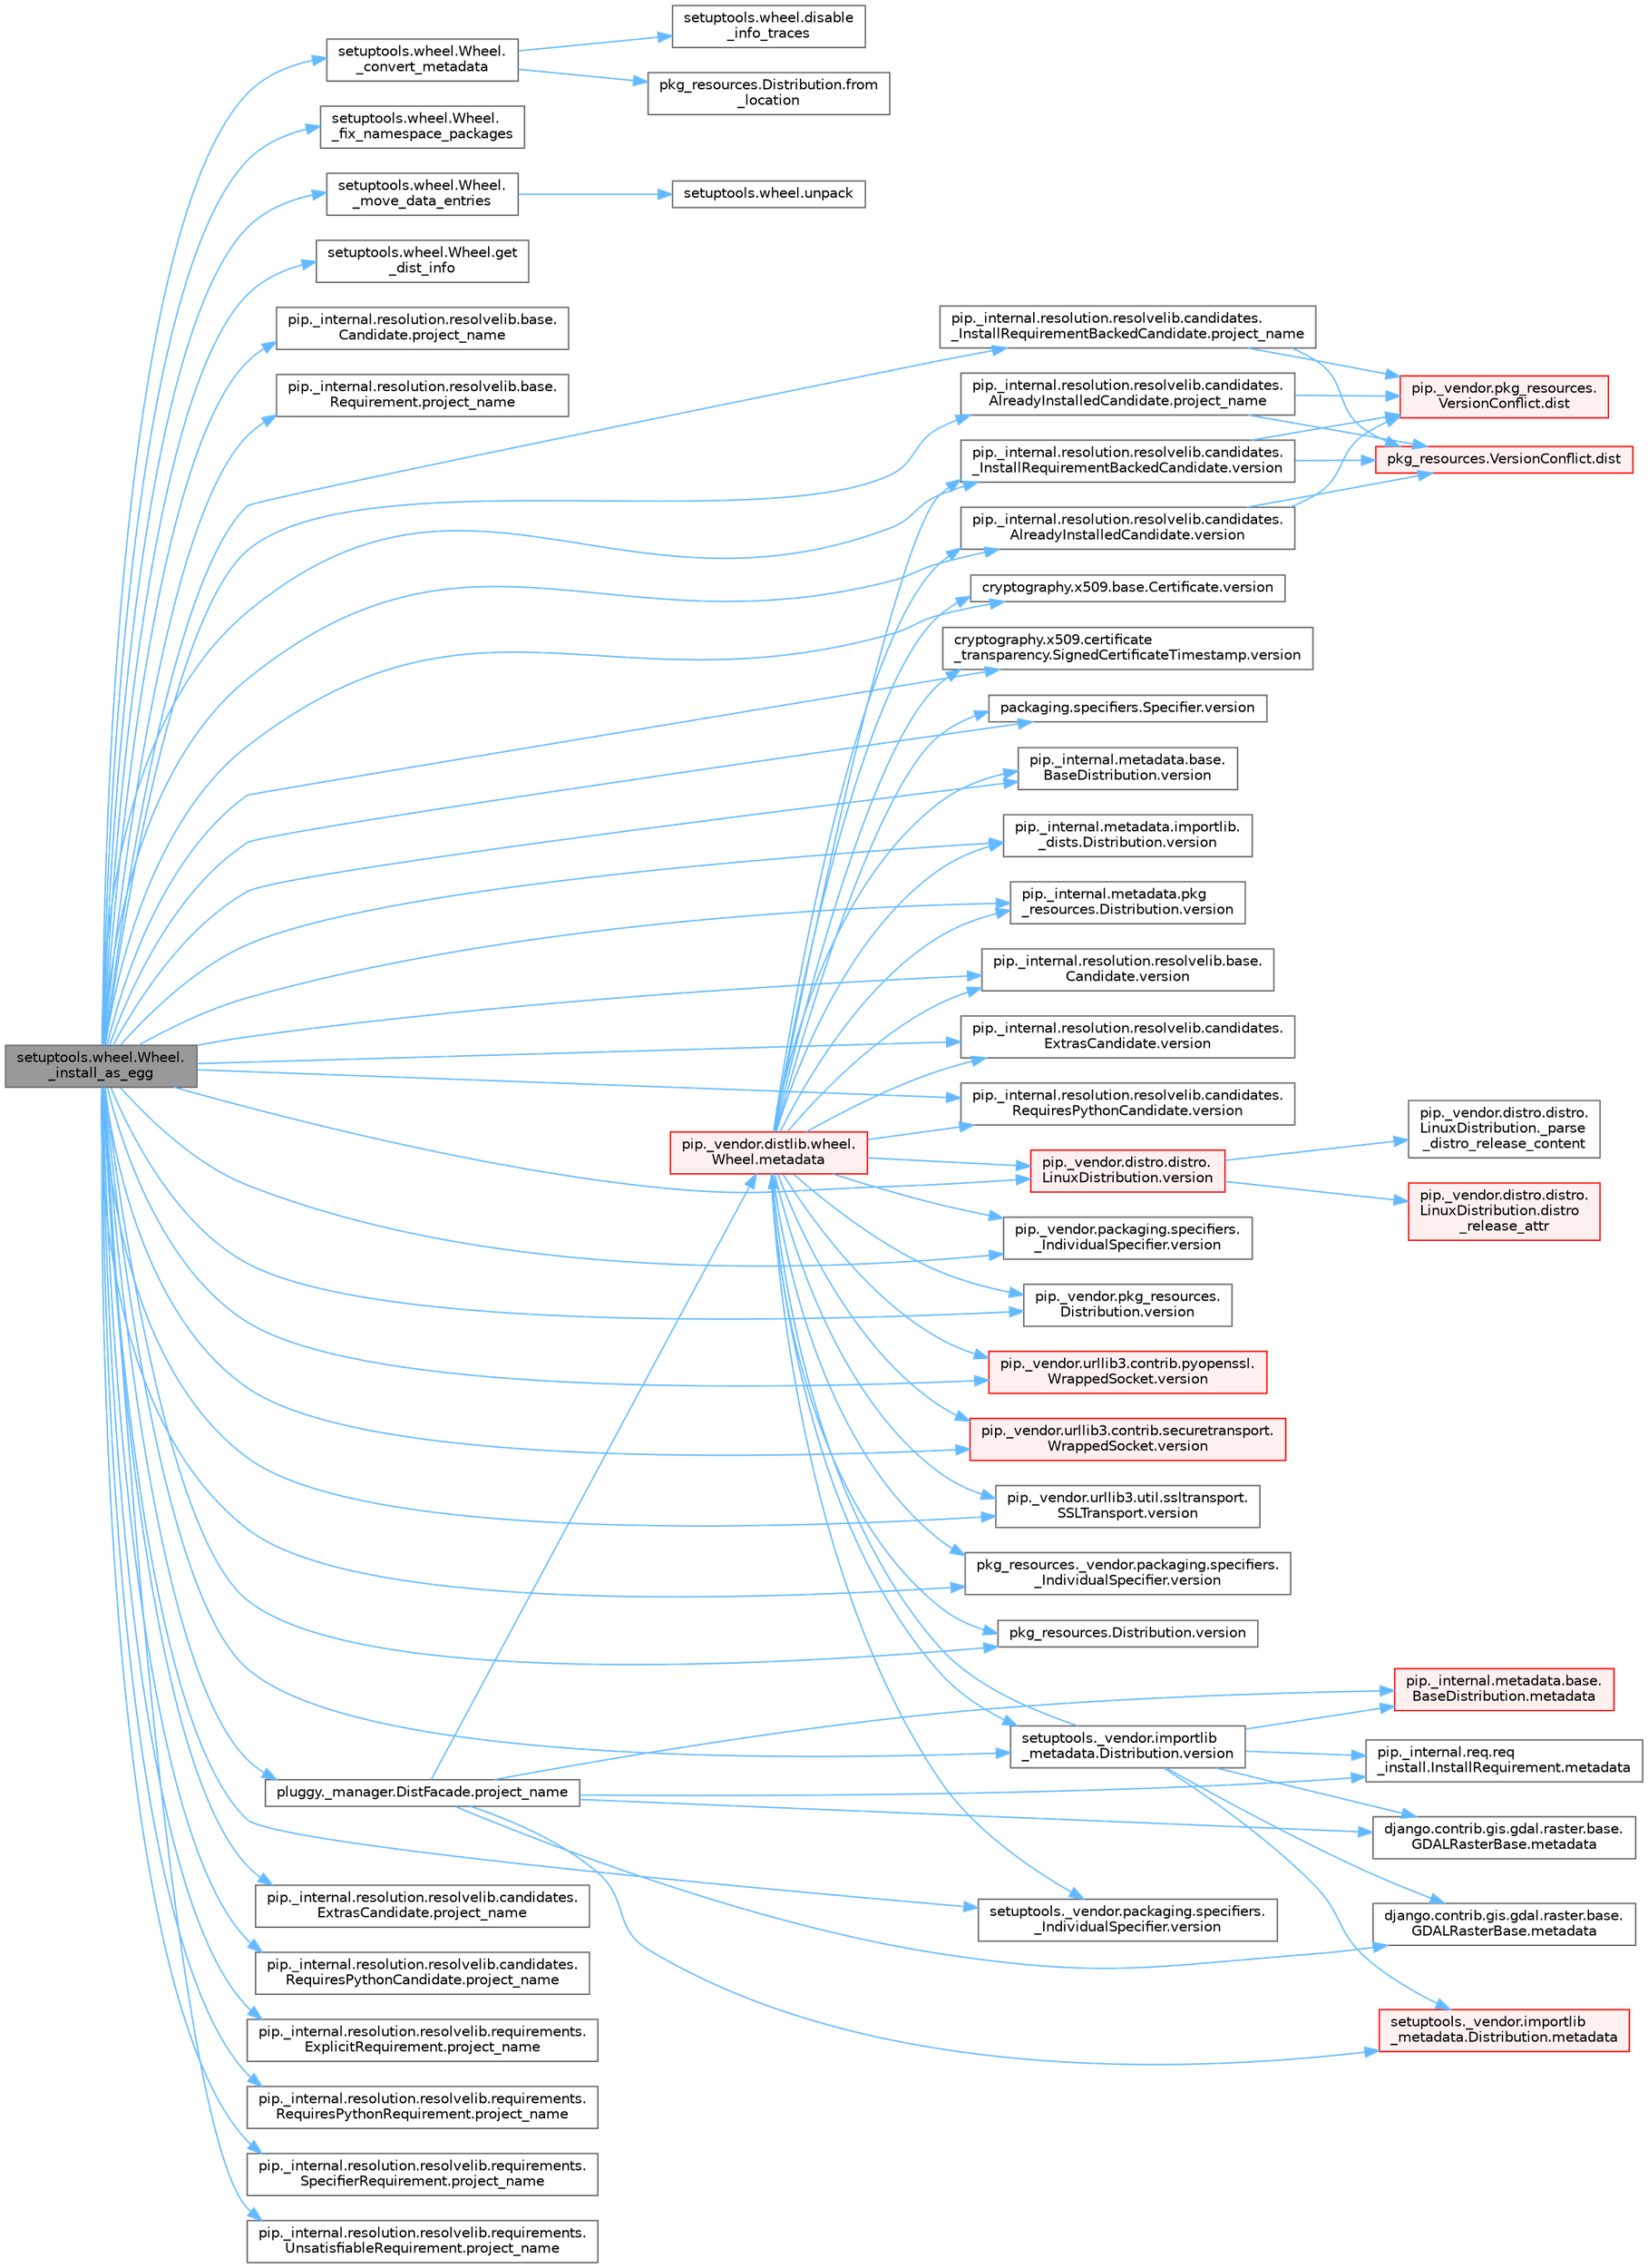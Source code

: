 digraph "setuptools.wheel.Wheel._install_as_egg"
{
 // LATEX_PDF_SIZE
  bgcolor="transparent";
  edge [fontname=Helvetica,fontsize=10,labelfontname=Helvetica,labelfontsize=10];
  node [fontname=Helvetica,fontsize=10,shape=box,height=0.2,width=0.4];
  rankdir="LR";
  Node1 [id="Node000001",label="setuptools.wheel.Wheel.\l_install_as_egg",height=0.2,width=0.4,color="gray40", fillcolor="grey60", style="filled", fontcolor="black",tooltip=" "];
  Node1 -> Node2 [id="edge1_Node000001_Node000002",color="steelblue1",style="solid",tooltip=" "];
  Node2 [id="Node000002",label="setuptools.wheel.Wheel.\l_convert_metadata",height=0.2,width=0.4,color="grey40", fillcolor="white", style="filled",URL="$classsetuptools_1_1wheel_1_1_wheel.html#a4ea128e0d55a45e97c35679227235e18",tooltip=" "];
  Node2 -> Node3 [id="edge2_Node000002_Node000003",color="steelblue1",style="solid",tooltip=" "];
  Node3 [id="Node000003",label="setuptools.wheel.disable\l_info_traces",height=0.2,width=0.4,color="grey40", fillcolor="white", style="filled",URL="$namespacesetuptools_1_1wheel.html#a21fca9778ab68a6472b1ad69b1ad7170",tooltip=" "];
  Node2 -> Node4 [id="edge3_Node000002_Node000004",color="steelblue1",style="solid",tooltip=" "];
  Node4 [id="Node000004",label="pkg_resources.Distribution.from\l_location",height=0.2,width=0.4,color="grey40", fillcolor="white", style="filled",URL="$classpkg__resources_1_1_distribution.html#ae9ca5a17ee746d2c57fa249bd287ec1b",tooltip=" "];
  Node1 -> Node5 [id="edge4_Node000001_Node000005",color="steelblue1",style="solid",tooltip=" "];
  Node5 [id="Node000005",label="setuptools.wheel.Wheel.\l_fix_namespace_packages",height=0.2,width=0.4,color="grey40", fillcolor="white", style="filled",URL="$classsetuptools_1_1wheel_1_1_wheel.html#a1d951faf6120c97e7dfe9eec7c5ef9d9",tooltip=" "];
  Node1 -> Node6 [id="edge5_Node000001_Node000006",color="steelblue1",style="solid",tooltip=" "];
  Node6 [id="Node000006",label="setuptools.wheel.Wheel.\l_move_data_entries",height=0.2,width=0.4,color="grey40", fillcolor="white", style="filled",URL="$classsetuptools_1_1wheel_1_1_wheel.html#a17b18932c39fe5a9a80a61ad7e61fcdd",tooltip=" "];
  Node6 -> Node7 [id="edge6_Node000006_Node000007",color="steelblue1",style="solid",tooltip=" "];
  Node7 [id="Node000007",label="setuptools.wheel.unpack",height=0.2,width=0.4,color="grey40", fillcolor="white", style="filled",URL="$namespacesetuptools_1_1wheel.html#ac42b91c47e763d929bd78f3ba1a24069",tooltip=" "];
  Node1 -> Node8 [id="edge7_Node000001_Node000008",color="steelblue1",style="solid",tooltip=" "];
  Node8 [id="Node000008",label="setuptools.wheel.Wheel.get\l_dist_info",height=0.2,width=0.4,color="grey40", fillcolor="white", style="filled",URL="$classsetuptools_1_1wheel_1_1_wheel.html#a197f55a4a009936145cd7e33bc918327",tooltip=" "];
  Node1 -> Node9 [id="edge8_Node000001_Node000009",color="steelblue1",style="solid",tooltip=" "];
  Node9 [id="Node000009",label="pip._internal.resolution.resolvelib.base.\lCandidate.project_name",height=0.2,width=0.4,color="grey40", fillcolor="white", style="filled",URL="$classpip_1_1__internal_1_1resolution_1_1resolvelib_1_1base_1_1_candidate.html#aceefc46c594fc32f62a567eafa8ff507",tooltip=" "];
  Node1 -> Node10 [id="edge9_Node000001_Node000010",color="steelblue1",style="solid",tooltip=" "];
  Node10 [id="Node000010",label="pip._internal.resolution.resolvelib.base.\lRequirement.project_name",height=0.2,width=0.4,color="grey40", fillcolor="white", style="filled",URL="$classpip_1_1__internal_1_1resolution_1_1resolvelib_1_1base_1_1_requirement.html#a9e7ef67fedb014e089230eab20cd5e62",tooltip=" "];
  Node1 -> Node11 [id="edge10_Node000001_Node000011",color="steelblue1",style="solid",tooltip=" "];
  Node11 [id="Node000011",label="pip._internal.resolution.resolvelib.candidates.\l_InstallRequirementBackedCandidate.project_name",height=0.2,width=0.4,color="grey40", fillcolor="white", style="filled",URL="$classpip_1_1__internal_1_1resolution_1_1resolvelib_1_1candidates_1_1___install_requirement_backed_candidate.html#afb29636cf2105645e2e535afe69ee58b",tooltip=" "];
  Node11 -> Node12 [id="edge11_Node000011_Node000012",color="steelblue1",style="solid",tooltip=" "];
  Node12 [id="Node000012",label="pip._vendor.pkg_resources.\lVersionConflict.dist",height=0.2,width=0.4,color="red", fillcolor="#FFF0F0", style="filled",URL="$classpip_1_1__vendor_1_1pkg__resources_1_1_version_conflict.html#a7fa47ad16b5d2c05a357fb42fc4d595d",tooltip=" "];
  Node11 -> Node16 [id="edge12_Node000011_Node000016",color="steelblue1",style="solid",tooltip=" "];
  Node16 [id="Node000016",label="pkg_resources.VersionConflict.dist",height=0.2,width=0.4,color="red", fillcolor="#FFF0F0", style="filled",URL="$classpkg__resources_1_1_version_conflict.html#adab9bd550162ac64afce604568730ae8",tooltip=" "];
  Node1 -> Node17 [id="edge13_Node000001_Node000017",color="steelblue1",style="solid",tooltip=" "];
  Node17 [id="Node000017",label="pip._internal.resolution.resolvelib.candidates.\lAlreadyInstalledCandidate.project_name",height=0.2,width=0.4,color="grey40", fillcolor="white", style="filled",URL="$classpip_1_1__internal_1_1resolution_1_1resolvelib_1_1candidates_1_1_already_installed_candidate.html#a7a8c464f07a539f78d39fa5283b6e785",tooltip=" "];
  Node17 -> Node12 [id="edge14_Node000017_Node000012",color="steelblue1",style="solid",tooltip=" "];
  Node17 -> Node16 [id="edge15_Node000017_Node000016",color="steelblue1",style="solid",tooltip=" "];
  Node1 -> Node18 [id="edge16_Node000001_Node000018",color="steelblue1",style="solid",tooltip=" "];
  Node18 [id="Node000018",label="pip._internal.resolution.resolvelib.candidates.\lExtrasCandidate.project_name",height=0.2,width=0.4,color="grey40", fillcolor="white", style="filled",URL="$classpip_1_1__internal_1_1resolution_1_1resolvelib_1_1candidates_1_1_extras_candidate.html#afd5cf51e5e0260ce36e402b61fdba92f",tooltip=" "];
  Node1 -> Node19 [id="edge17_Node000001_Node000019",color="steelblue1",style="solid",tooltip=" "];
  Node19 [id="Node000019",label="pip._internal.resolution.resolvelib.candidates.\lRequiresPythonCandidate.project_name",height=0.2,width=0.4,color="grey40", fillcolor="white", style="filled",URL="$classpip_1_1__internal_1_1resolution_1_1resolvelib_1_1candidates_1_1_requires_python_candidate.html#a3e210595f49465f9b592a12dcaf29a69",tooltip=" "];
  Node1 -> Node20 [id="edge18_Node000001_Node000020",color="steelblue1",style="solid",tooltip=" "];
  Node20 [id="Node000020",label="pip._internal.resolution.resolvelib.requirements.\lExplicitRequirement.project_name",height=0.2,width=0.4,color="grey40", fillcolor="white", style="filled",URL="$classpip_1_1__internal_1_1resolution_1_1resolvelib_1_1requirements_1_1_explicit_requirement.html#a295ba3ae7f6e43ae7f3addb1d50e70fd",tooltip=" "];
  Node1 -> Node21 [id="edge19_Node000001_Node000021",color="steelblue1",style="solid",tooltip=" "];
  Node21 [id="Node000021",label="pip._internal.resolution.resolvelib.requirements.\lRequiresPythonRequirement.project_name",height=0.2,width=0.4,color="grey40", fillcolor="white", style="filled",URL="$classpip_1_1__internal_1_1resolution_1_1resolvelib_1_1requirements_1_1_requires_python_requirement.html#af5ab8fd112f3ff86dd04c739a9565227",tooltip=" "];
  Node1 -> Node22 [id="edge20_Node000001_Node000022",color="steelblue1",style="solid",tooltip=" "];
  Node22 [id="Node000022",label="pip._internal.resolution.resolvelib.requirements.\lSpecifierRequirement.project_name",height=0.2,width=0.4,color="grey40", fillcolor="white", style="filled",URL="$classpip_1_1__internal_1_1resolution_1_1resolvelib_1_1requirements_1_1_specifier_requirement.html#a1610069dd17d6255c0dea8a1d2e6763f",tooltip=" "];
  Node1 -> Node23 [id="edge21_Node000001_Node000023",color="steelblue1",style="solid",tooltip=" "];
  Node23 [id="Node000023",label="pip._internal.resolution.resolvelib.requirements.\lUnsatisfiableRequirement.project_name",height=0.2,width=0.4,color="grey40", fillcolor="white", style="filled",URL="$classpip_1_1__internal_1_1resolution_1_1resolvelib_1_1requirements_1_1_unsatisfiable_requirement.html#a9d0359f486d02c7db78c02de65707837",tooltip=" "];
  Node1 -> Node24 [id="edge22_Node000001_Node000024",color="steelblue1",style="solid",tooltip=" "];
  Node24 [id="Node000024",label="pluggy._manager.DistFacade.project_name",height=0.2,width=0.4,color="grey40", fillcolor="white", style="filled",URL="$classpluggy_1_1__manager_1_1_dist_facade.html#a0c6a7601612999d7e2f7045dc9b31993",tooltip=" "];
  Node24 -> Node25 [id="edge23_Node000024_Node000025",color="steelblue1",style="solid",tooltip=" "];
  Node25 [id="Node000025",label="django.contrib.gis.gdal.raster.base.\lGDALRasterBase.metadata",height=0.2,width=0.4,color="grey40", fillcolor="white", style="filled",URL="$classdjango_1_1contrib_1_1gis_1_1gdal_1_1raster_1_1base_1_1_g_d_a_l_raster_base.html#ac656a9816397d9b605bdbc6175fde717",tooltip=" "];
  Node24 -> Node26 [id="edge24_Node000024_Node000026",color="steelblue1",style="solid",tooltip=" "];
  Node26 [id="Node000026",label="django.contrib.gis.gdal.raster.base.\lGDALRasterBase.metadata",height=0.2,width=0.4,color="grey40", fillcolor="white", style="filled",URL="$classdjango_1_1contrib_1_1gis_1_1gdal_1_1raster_1_1base_1_1_g_d_a_l_raster_base.html#ac68a22e3a52d43707936b339b8af62ad",tooltip=" "];
  Node24 -> Node27 [id="edge25_Node000024_Node000027",color="steelblue1",style="solid",tooltip=" "];
  Node27 [id="Node000027",label="pip._internal.metadata.base.\lBaseDistribution.metadata",height=0.2,width=0.4,color="red", fillcolor="#FFF0F0", style="filled",URL="$classpip_1_1__internal_1_1metadata_1_1base_1_1_base_distribution.html#a665b55bcebd861e5959f53a7d2f1350f",tooltip=" "];
  Node24 -> Node573 [id="edge26_Node000024_Node000573",color="steelblue1",style="solid",tooltip=" "];
  Node573 [id="Node000573",label="pip._internal.req.req\l_install.InstallRequirement.metadata",height=0.2,width=0.4,color="grey40", fillcolor="white", style="filled",URL="$classpip_1_1__internal_1_1req_1_1req__install_1_1_install_requirement.html#a212fdd382933af2966e6a94c2db91bca",tooltip=" "];
  Node24 -> Node574 [id="edge27_Node000024_Node000574",color="steelblue1",style="solid",tooltip=" "];
  Node574 [id="Node000574",label="pip._vendor.distlib.wheel.\lWheel.metadata",height=0.2,width=0.4,color="red", fillcolor="#FFF0F0", style="filled",URL="$classpip_1_1__vendor_1_1distlib_1_1wheel_1_1_wheel.html#a9e567ddb3165e2b2bdb2c358774b32a6",tooltip=" "];
  Node574 -> Node545 [id="edge28_Node000574_Node000545",color="steelblue1",style="solid",tooltip=" "];
  Node545 [id="Node000545",label="cryptography.x509.base.Certificate.version",height=0.2,width=0.4,color="grey40", fillcolor="white", style="filled",URL="$classcryptography_1_1x509_1_1base_1_1_certificate.html#a409d340d01bf8acdd9790f6321f1b283",tooltip=" "];
  Node574 -> Node546 [id="edge29_Node000574_Node000546",color="steelblue1",style="solid",tooltip=" "];
  Node546 [id="Node000546",label="cryptography.x509.certificate\l_transparency.SignedCertificateTimestamp.version",height=0.2,width=0.4,color="grey40", fillcolor="white", style="filled",URL="$classcryptography_1_1x509_1_1certificate__transparency_1_1_signed_certificate_timestamp.html#a19434e4df91aa32c7b4654a16a672c8b",tooltip=" "];
  Node574 -> Node547 [id="edge30_Node000574_Node000547",color="steelblue1",style="solid",tooltip=" "];
  Node547 [id="Node000547",label="packaging.specifiers.Specifier.version",height=0.2,width=0.4,color="grey40", fillcolor="white", style="filled",URL="$classpackaging_1_1specifiers_1_1_specifier.html#a362b16f4c6f1f24b6b20b59b35d4689e",tooltip=" "];
  Node574 -> Node548 [id="edge31_Node000574_Node000548",color="steelblue1",style="solid",tooltip=" "];
  Node548 [id="Node000548",label="pip._internal.metadata.base.\lBaseDistribution.version",height=0.2,width=0.4,color="grey40", fillcolor="white", style="filled",URL="$classpip_1_1__internal_1_1metadata_1_1base_1_1_base_distribution.html#af4024115351223c1472e72e4c17da2fc",tooltip=" "];
  Node574 -> Node549 [id="edge32_Node000574_Node000549",color="steelblue1",style="solid",tooltip=" "];
  Node549 [id="Node000549",label="pip._internal.metadata.importlib.\l_dists.Distribution.version",height=0.2,width=0.4,color="grey40", fillcolor="white", style="filled",URL="$classpip_1_1__internal_1_1metadata_1_1importlib_1_1__dists_1_1_distribution.html#abd95316132f93c875260264dd5ae2513",tooltip=" "];
  Node574 -> Node550 [id="edge33_Node000574_Node000550",color="steelblue1",style="solid",tooltip=" "];
  Node550 [id="Node000550",label="pip._internal.metadata.pkg\l_resources.Distribution.version",height=0.2,width=0.4,color="grey40", fillcolor="white", style="filled",URL="$classpip_1_1__internal_1_1metadata_1_1pkg__resources_1_1_distribution.html#ac83e189aa08d2465284bb5d465190dde",tooltip=" "];
  Node574 -> Node551 [id="edge34_Node000574_Node000551",color="steelblue1",style="solid",tooltip=" "];
  Node551 [id="Node000551",label="pip._internal.resolution.resolvelib.base.\lCandidate.version",height=0.2,width=0.4,color="grey40", fillcolor="white", style="filled",URL="$classpip_1_1__internal_1_1resolution_1_1resolvelib_1_1base_1_1_candidate.html#a9c16dfa9e4f9aefc73ba5e64b22a8475",tooltip=" "];
  Node574 -> Node552 [id="edge35_Node000574_Node000552",color="steelblue1",style="solid",tooltip=" "];
  Node552 [id="Node000552",label="pip._internal.resolution.resolvelib.candidates.\l_InstallRequirementBackedCandidate.version",height=0.2,width=0.4,color="grey40", fillcolor="white", style="filled",URL="$classpip_1_1__internal_1_1resolution_1_1resolvelib_1_1candidates_1_1___install_requirement_backed_candidate.html#a4f4a974e66da6155fd19dedc8149f7a9",tooltip=" "];
  Node552 -> Node12 [id="edge36_Node000552_Node000012",color="steelblue1",style="solid",tooltip=" "];
  Node552 -> Node16 [id="edge37_Node000552_Node000016",color="steelblue1",style="solid",tooltip=" "];
  Node574 -> Node553 [id="edge38_Node000574_Node000553",color="steelblue1",style="solid",tooltip=" "];
  Node553 [id="Node000553",label="pip._internal.resolution.resolvelib.candidates.\lAlreadyInstalledCandidate.version",height=0.2,width=0.4,color="grey40", fillcolor="white", style="filled",URL="$classpip_1_1__internal_1_1resolution_1_1resolvelib_1_1candidates_1_1_already_installed_candidate.html#a00f06d15e6d65f9278521c4818effeef",tooltip=" "];
  Node553 -> Node12 [id="edge39_Node000553_Node000012",color="steelblue1",style="solid",tooltip=" "];
  Node553 -> Node16 [id="edge40_Node000553_Node000016",color="steelblue1",style="solid",tooltip=" "];
  Node574 -> Node554 [id="edge41_Node000574_Node000554",color="steelblue1",style="solid",tooltip=" "];
  Node554 [id="Node000554",label="pip._internal.resolution.resolvelib.candidates.\lExtrasCandidate.version",height=0.2,width=0.4,color="grey40", fillcolor="white", style="filled",URL="$classpip_1_1__internal_1_1resolution_1_1resolvelib_1_1candidates_1_1_extras_candidate.html#afd11c944b3a60218acccf10656b4c59e",tooltip=" "];
  Node574 -> Node555 [id="edge42_Node000574_Node000555",color="steelblue1",style="solid",tooltip=" "];
  Node555 [id="Node000555",label="pip._internal.resolution.resolvelib.candidates.\lRequiresPythonCandidate.version",height=0.2,width=0.4,color="grey40", fillcolor="white", style="filled",URL="$classpip_1_1__internal_1_1resolution_1_1resolvelib_1_1candidates_1_1_requires_python_candidate.html#a2ec46fa71f2669b413ba5b9943c19dfc",tooltip=" "];
  Node574 -> Node556 [id="edge43_Node000574_Node000556",color="steelblue1",style="solid",tooltip=" "];
  Node556 [id="Node000556",label="pip._vendor.distro.distro.\lLinuxDistribution.version",height=0.2,width=0.4,color="red", fillcolor="#FFF0F0", style="filled",URL="$classpip_1_1__vendor_1_1distro_1_1distro_1_1_linux_distribution.html#a35f4d1557d49774f4cb5c3f52fca0676",tooltip=" "];
  Node556 -> Node534 [id="edge44_Node000556_Node000534",color="steelblue1",style="solid",tooltip=" "];
  Node534 [id="Node000534",label="pip._vendor.distro.distro.\lLinuxDistribution._parse\l_distro_release_content",height=0.2,width=0.4,color="grey40", fillcolor="white", style="filled",URL="$classpip_1_1__vendor_1_1distro_1_1distro_1_1_linux_distribution.html#a8404778baba4655c22b5d74dea4550c4",tooltip=" "];
  Node556 -> Node531 [id="edge45_Node000556_Node000531",color="steelblue1",style="solid",tooltip=" "];
  Node531 [id="Node000531",label="pip._vendor.distro.distro.\lLinuxDistribution.distro\l_release_attr",height=0.2,width=0.4,color="red", fillcolor="#FFF0F0", style="filled",URL="$classpip_1_1__vendor_1_1distro_1_1distro_1_1_linux_distribution.html#a69a78e152aeaccb753c30d3cf86c5686",tooltip=" "];
  Node574 -> Node561 [id="edge46_Node000574_Node000561",color="steelblue1",style="solid",tooltip=" "];
  Node561 [id="Node000561",label="pip._vendor.packaging.specifiers.\l_IndividualSpecifier.version",height=0.2,width=0.4,color="grey40", fillcolor="white", style="filled",URL="$classpip_1_1__vendor_1_1packaging_1_1specifiers_1_1___individual_specifier.html#a5f58dee6bcf78651ae53becf5ee2f682",tooltip=" "];
  Node574 -> Node562 [id="edge47_Node000574_Node000562",color="steelblue1",style="solid",tooltip=" "];
  Node562 [id="Node000562",label="pip._vendor.pkg_resources.\lDistribution.version",height=0.2,width=0.4,color="grey40", fillcolor="white", style="filled",URL="$classpip_1_1__vendor_1_1pkg__resources_1_1_distribution.html#a783cf8eb18dd829ab29f7d5d44185374",tooltip=" "];
  Node574 -> Node563 [id="edge48_Node000574_Node000563",color="steelblue1",style="solid",tooltip=" "];
  Node563 [id="Node000563",label="pip._vendor.urllib3.contrib.pyopenssl.\lWrappedSocket.version",height=0.2,width=0.4,color="red", fillcolor="#FFF0F0", style="filled",URL="$classpip_1_1__vendor_1_1urllib3_1_1contrib_1_1pyopenssl_1_1_wrapped_socket.html#a87d465579dce4c65898d6b9fb49280d7",tooltip=" "];
  Node574 -> Node566 [id="edge49_Node000574_Node000566",color="steelblue1",style="solid",tooltip=" "];
  Node566 [id="Node000566",label="pip._vendor.urllib3.contrib.securetransport.\lWrappedSocket.version",height=0.2,width=0.4,color="red", fillcolor="#FFF0F0", style="filled",URL="$classpip_1_1__vendor_1_1urllib3_1_1contrib_1_1securetransport_1_1_wrapped_socket.html#accb4ff03401dc8f1355a29ed9da90101",tooltip=" "];
  Node574 -> Node569 [id="edge50_Node000574_Node000569",color="steelblue1",style="solid",tooltip=" "];
  Node569 [id="Node000569",label="pip._vendor.urllib3.util.ssltransport.\lSSLTransport.version",height=0.2,width=0.4,color="grey40", fillcolor="white", style="filled",URL="$classpip_1_1__vendor_1_1urllib3_1_1util_1_1ssltransport_1_1_s_s_l_transport.html#ac87ccb5563ce5ed172b1397afcbadd69",tooltip=" "];
  Node574 -> Node570 [id="edge51_Node000574_Node000570",color="steelblue1",style="solid",tooltip=" "];
  Node570 [id="Node000570",label="pkg_resources._vendor.packaging.specifiers.\l_IndividualSpecifier.version",height=0.2,width=0.4,color="grey40", fillcolor="white", style="filled",URL="$classpkg__resources_1_1__vendor_1_1packaging_1_1specifiers_1_1___individual_specifier.html#af1fa63fc2047fd4dfb4f8128fc1d74ce",tooltip=" "];
  Node574 -> Node571 [id="edge52_Node000574_Node000571",color="steelblue1",style="solid",tooltip=" "];
  Node571 [id="Node000571",label="pkg_resources.Distribution.version",height=0.2,width=0.4,color="grey40", fillcolor="white", style="filled",URL="$classpkg__resources_1_1_distribution.html#a04061ef28a853f4c77f4b64cba1e4ed7",tooltip=" "];
  Node574 -> Node572 [id="edge53_Node000574_Node000572",color="steelblue1",style="solid",tooltip=" "];
  Node572 [id="Node000572",label="setuptools._vendor.importlib\l_metadata.Distribution.version",height=0.2,width=0.4,color="grey40", fillcolor="white", style="filled",URL="$classsetuptools_1_1__vendor_1_1importlib__metadata_1_1_distribution.html#a7c335c158718e634680c2c3ca271962e",tooltip=" "];
  Node572 -> Node25 [id="edge54_Node000572_Node000025",color="steelblue1",style="solid",tooltip=" "];
  Node572 -> Node26 [id="edge55_Node000572_Node000026",color="steelblue1",style="solid",tooltip=" "];
  Node572 -> Node27 [id="edge56_Node000572_Node000027",color="steelblue1",style="solid",tooltip=" "];
  Node572 -> Node573 [id="edge57_Node000572_Node000573",color="steelblue1",style="solid",tooltip=" "];
  Node572 -> Node574 [id="edge58_Node000572_Node000574",color="steelblue1",style="solid",tooltip=" "];
  Node572 -> Node792 [id="edge59_Node000572_Node000792",color="steelblue1",style="solid",tooltip=" "];
  Node792 [id="Node000792",label="setuptools._vendor.importlib\l_metadata.Distribution.metadata",height=0.2,width=0.4,color="red", fillcolor="#FFF0F0", style="filled",URL="$classsetuptools_1_1__vendor_1_1importlib__metadata_1_1_distribution.html#afe56c9fb55cf594cb94d0ebe52c32fad",tooltip=" "];
  Node574 -> Node1004 [id="edge60_Node000574_Node001004",color="steelblue1",style="solid",tooltip=" "];
  Node1004 [id="Node001004",label="setuptools._vendor.packaging.specifiers.\l_IndividualSpecifier.version",height=0.2,width=0.4,color="grey40", fillcolor="white", style="filled",URL="$classsetuptools_1_1__vendor_1_1packaging_1_1specifiers_1_1___individual_specifier.html#a9abd6ec6aea6456233c7c454c171dcbf",tooltip=" "];
  Node24 -> Node792 [id="edge61_Node000024_Node000792",color="steelblue1",style="solid",tooltip=" "];
  Node1 -> Node545 [id="edge62_Node000001_Node000545",color="steelblue1",style="solid",tooltip=" "];
  Node1 -> Node546 [id="edge63_Node000001_Node000546",color="steelblue1",style="solid",tooltip=" "];
  Node1 -> Node547 [id="edge64_Node000001_Node000547",color="steelblue1",style="solid",tooltip=" "];
  Node1 -> Node548 [id="edge65_Node000001_Node000548",color="steelblue1",style="solid",tooltip=" "];
  Node1 -> Node549 [id="edge66_Node000001_Node000549",color="steelblue1",style="solid",tooltip=" "];
  Node1 -> Node550 [id="edge67_Node000001_Node000550",color="steelblue1",style="solid",tooltip=" "];
  Node1 -> Node551 [id="edge68_Node000001_Node000551",color="steelblue1",style="solid",tooltip=" "];
  Node1 -> Node552 [id="edge69_Node000001_Node000552",color="steelblue1",style="solid",tooltip=" "];
  Node1 -> Node553 [id="edge70_Node000001_Node000553",color="steelblue1",style="solid",tooltip=" "];
  Node1 -> Node554 [id="edge71_Node000001_Node000554",color="steelblue1",style="solid",tooltip=" "];
  Node1 -> Node555 [id="edge72_Node000001_Node000555",color="steelblue1",style="solid",tooltip=" "];
  Node1 -> Node556 [id="edge73_Node000001_Node000556",color="steelblue1",style="solid",tooltip=" "];
  Node1 -> Node561 [id="edge74_Node000001_Node000561",color="steelblue1",style="solid",tooltip=" "];
  Node1 -> Node562 [id="edge75_Node000001_Node000562",color="steelblue1",style="solid",tooltip=" "];
  Node1 -> Node563 [id="edge76_Node000001_Node000563",color="steelblue1",style="solid",tooltip=" "];
  Node1 -> Node566 [id="edge77_Node000001_Node000566",color="steelblue1",style="solid",tooltip=" "];
  Node1 -> Node569 [id="edge78_Node000001_Node000569",color="steelblue1",style="solid",tooltip=" "];
  Node1 -> Node570 [id="edge79_Node000001_Node000570",color="steelblue1",style="solid",tooltip=" "];
  Node1 -> Node571 [id="edge80_Node000001_Node000571",color="steelblue1",style="solid",tooltip=" "];
  Node1 -> Node572 [id="edge81_Node000001_Node000572",color="steelblue1",style="solid",tooltip=" "];
  Node1 -> Node1004 [id="edge82_Node000001_Node001004",color="steelblue1",style="solid",tooltip=" "];
}
